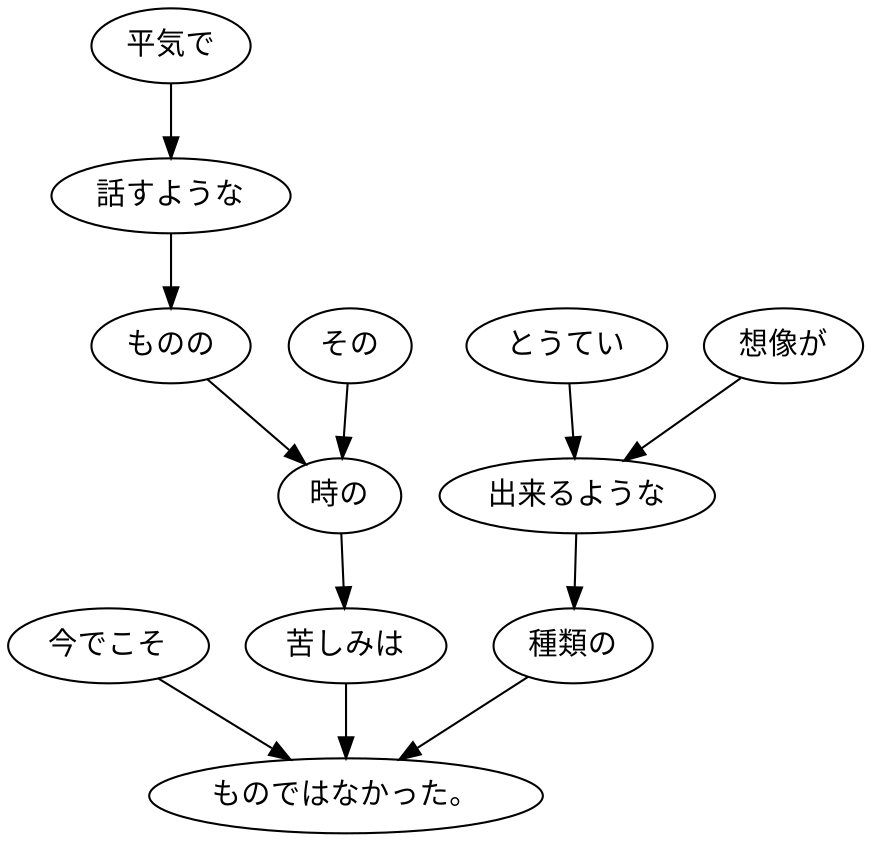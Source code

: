 digraph graph7937 {
	node0 [label="今でこそ"];
	node1 [label="平気で"];
	node2 [label="話すような"];
	node3 [label="ものの"];
	node4 [label="その"];
	node5 [label="時の"];
	node6 [label="苦しみは"];
	node7 [label="とうてい"];
	node8 [label="想像が"];
	node9 [label="出来るような"];
	node10 [label="種類の"];
	node11 [label="ものではなかった。"];
	node0 -> node11;
	node1 -> node2;
	node2 -> node3;
	node3 -> node5;
	node4 -> node5;
	node5 -> node6;
	node6 -> node11;
	node7 -> node9;
	node8 -> node9;
	node9 -> node10;
	node10 -> node11;
}
